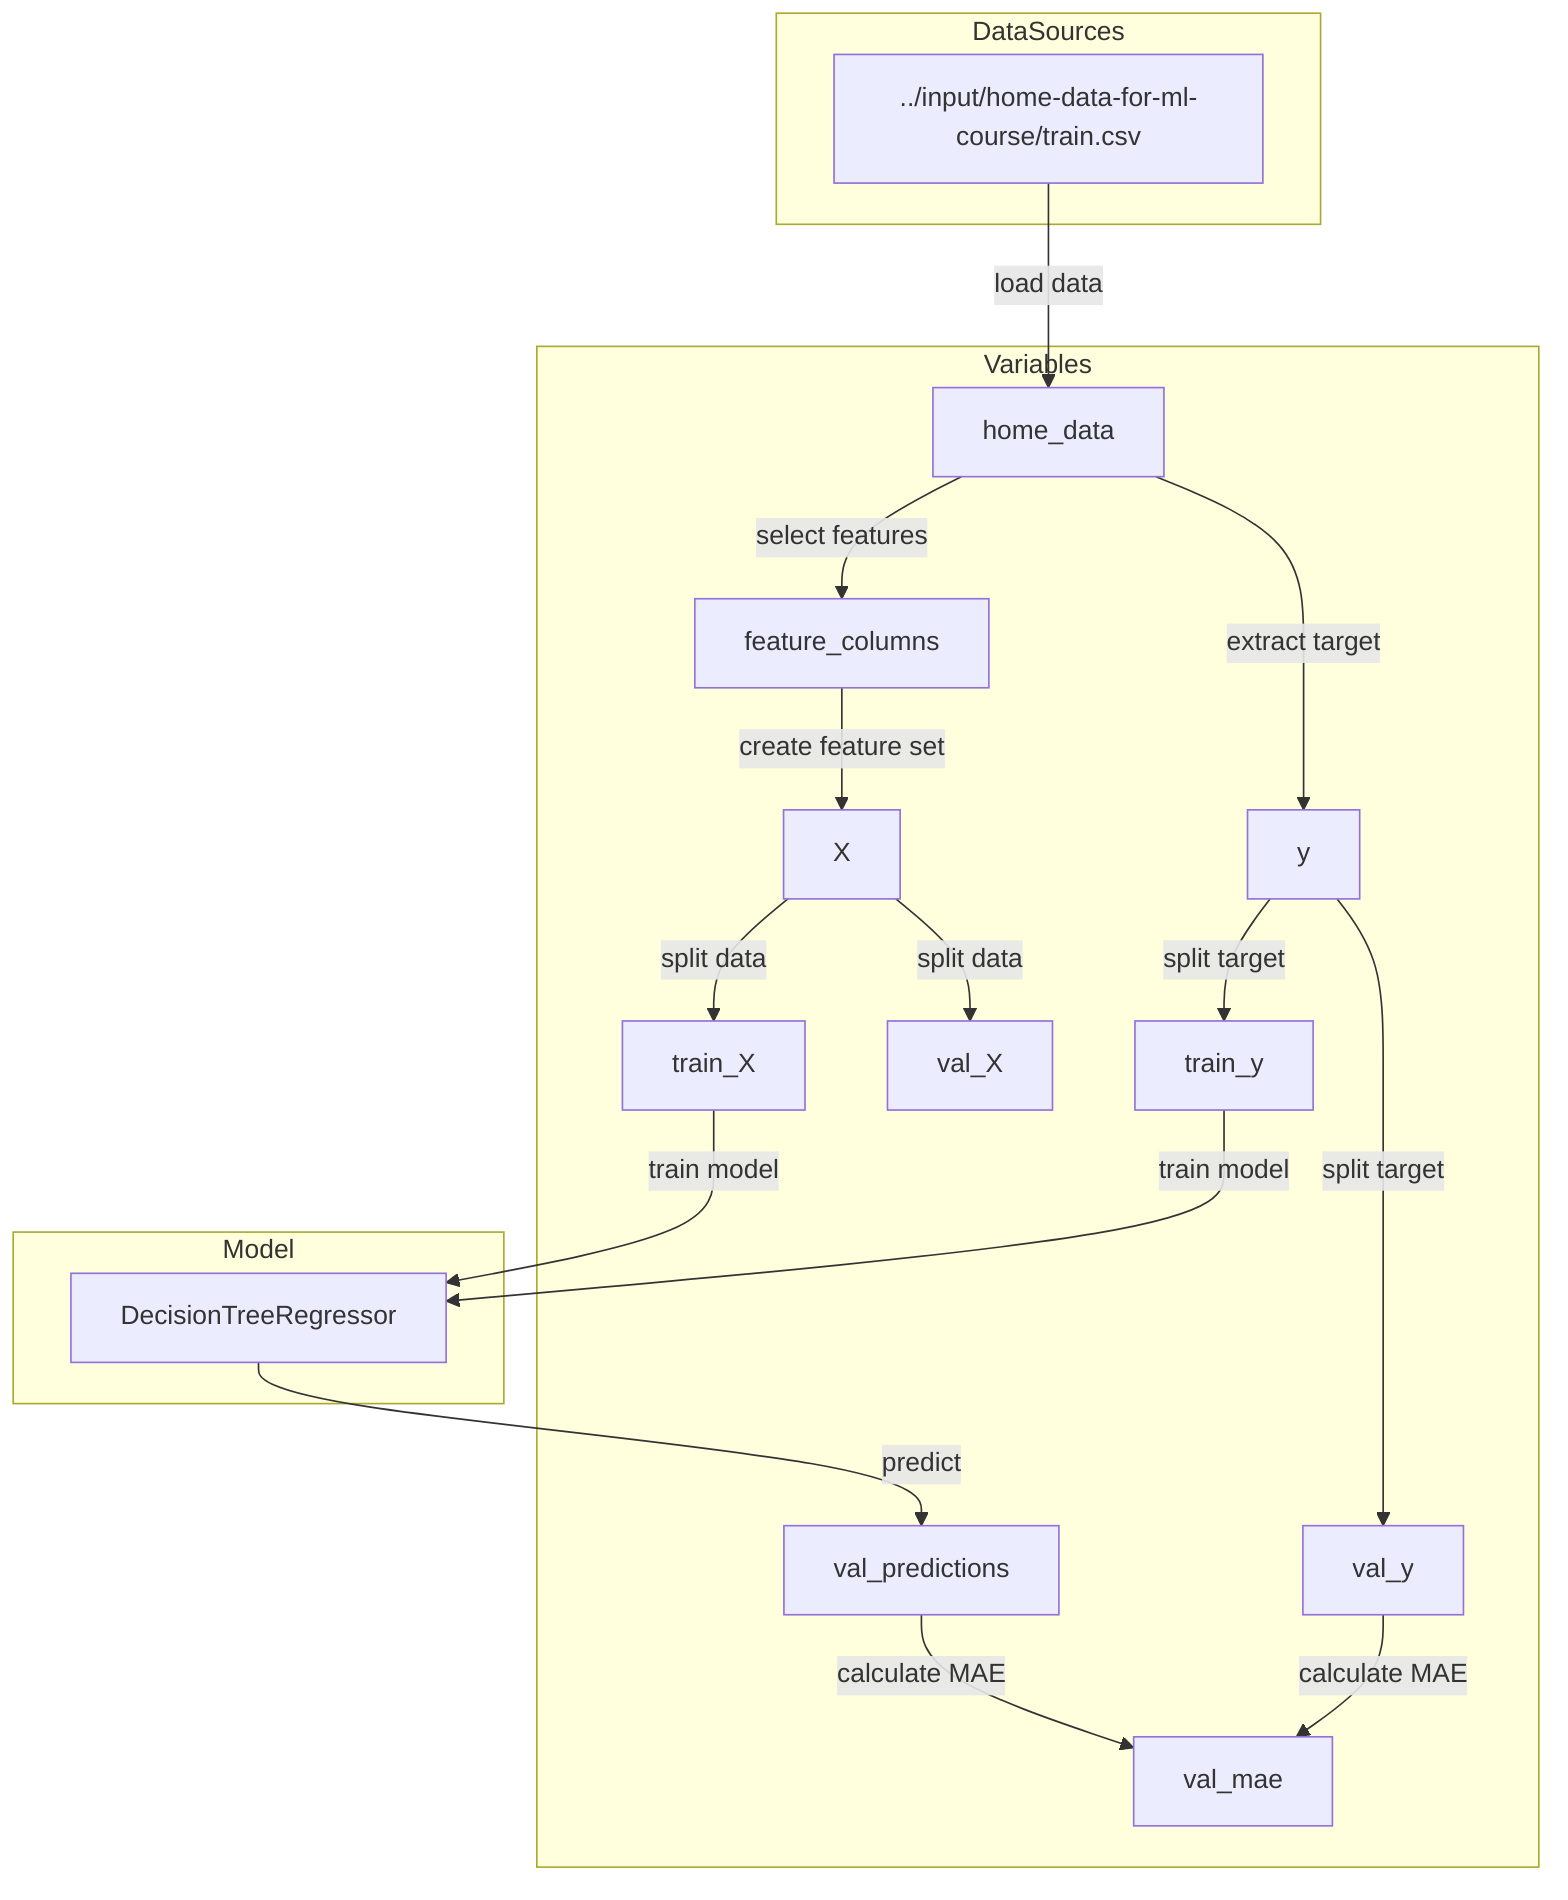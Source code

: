 flowchart TD
    subgraph DataSources
        A["../input/home-data-for-ml-course/train.csv"]
        %% This node represents the CSV file containing the home sale data
    end

    subgraph Variables
        B["home_data"]
        %% DataFrame storing the loaded home sale data
        C["y"]
        %% Target series from SalePrice column of home_data
        D["feature_columns"]
        %% List of feature names for prediction
        E["X"]
        %% Input features DataFrame extracted from home_data
        F["train_X"]
        %% Training set features
        G["val_X"]
        %% Validation set features
        H["train_y"]
        %% Training set targets
        I["val_y"]
        %% Validation set targets
        J["val_predictions"]
        %% Predictions made on val_X
        K["val_mae"]
        %% Mean Absolute Error of predictions
    end

    subgraph Model
        L["DecisionTreeRegressor"]
        %% DecisionTreeRegressor model for prediction
    end

    A -->|load data| B
    B -->|extract target| C
    B -->|select features| D
    D -->|create feature set| E
    E -->|split data| F
    E -->|split data| G
    C -->|split target| H
    C -->|split target| I
    F & H -->|train model| L
    L -->|predict| J
    J & I -->|calculate MAE| K
